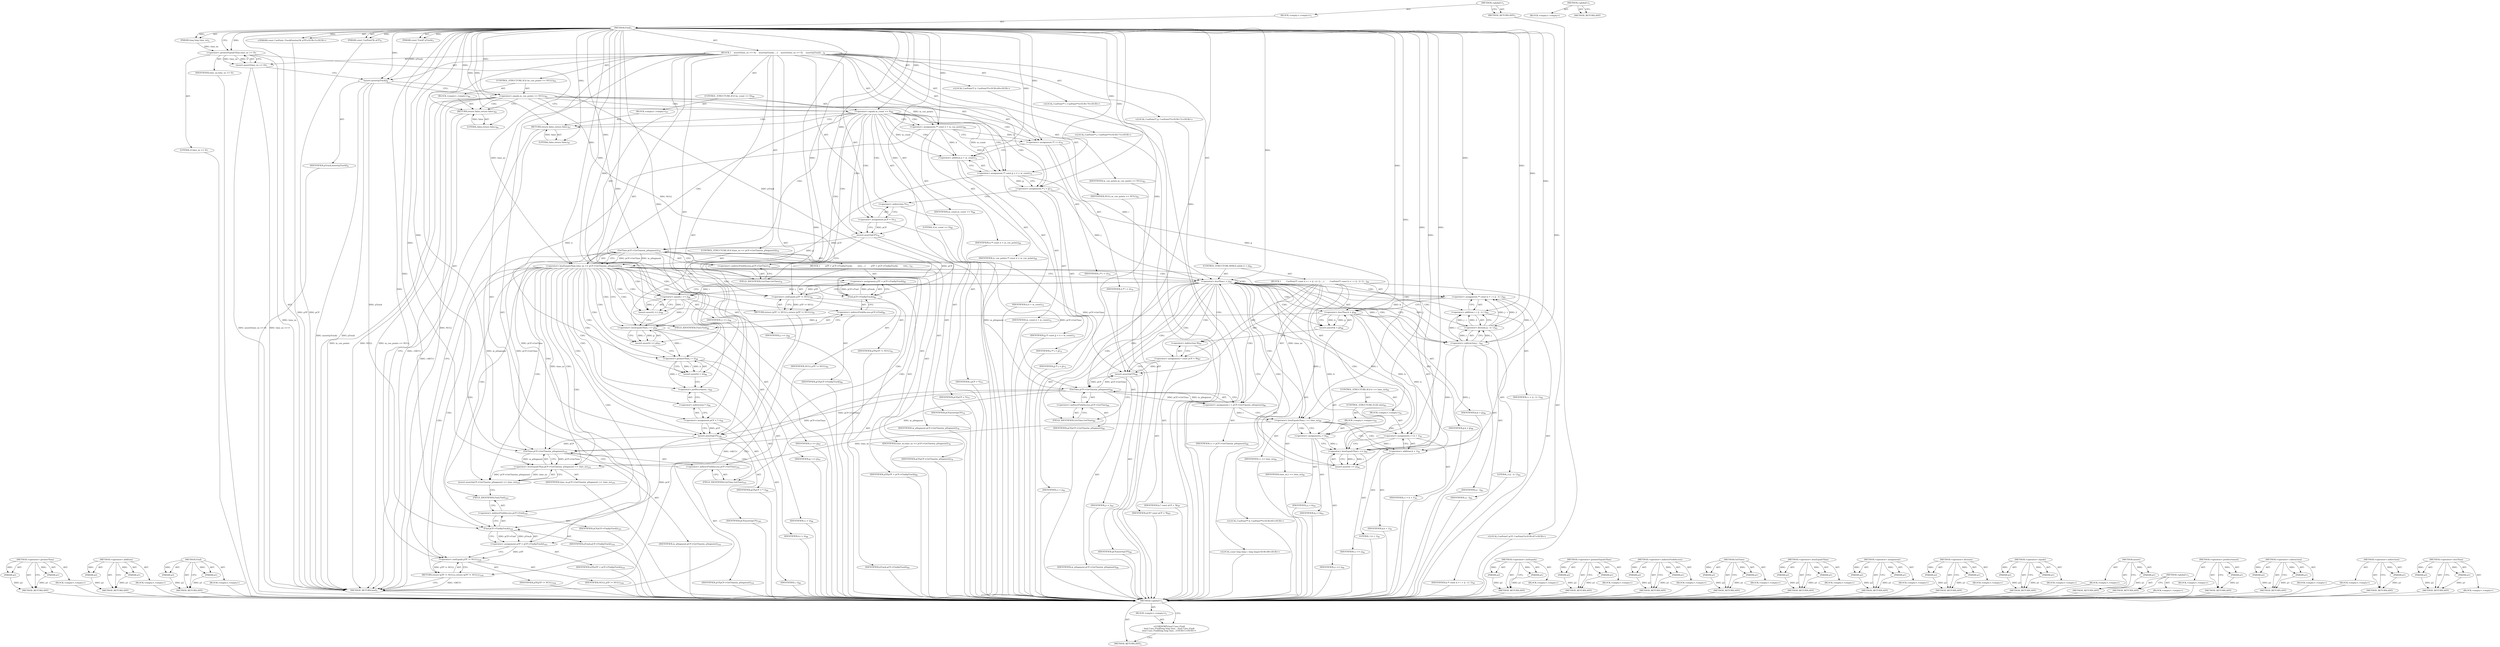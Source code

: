 digraph "&lt;global&gt;" {
vulnerable_266 [label=<(METHOD,&lt;operator&gt;.greaterThan)>];
vulnerable_267 [label=<(PARAM,p1)>];
vulnerable_268 [label=<(PARAM,p2)>];
vulnerable_269 [label=<(BLOCK,&lt;empty&gt;,&lt;empty&gt;)>];
vulnerable_270 [label=<(METHOD_RETURN,ANY)>];
vulnerable_217 [label=<(METHOD,&lt;operator&gt;.addition)>];
vulnerable_218 [label=<(PARAM,p1)>];
vulnerable_219 [label=<(PARAM,p2)>];
vulnerable_220 [label=<(BLOCK,&lt;empty&gt;,&lt;empty&gt;)>];
vulnerable_221 [label=<(METHOD_RETURN,ANY)>];
vulnerable_241 [label=<(METHOD,Find)>];
vulnerable_242 [label=<(PARAM,p1)>];
vulnerable_243 [label=<(PARAM,p2)>];
vulnerable_244 [label=<(BLOCK,&lt;empty&gt;,&lt;empty&gt;)>];
vulnerable_245 [label=<(METHOD_RETURN,ANY)>];
vulnerable_6 [label=<(METHOD,&lt;global&gt;)<SUB>1</SUB>>];
vulnerable_7 [label=<(BLOCK,&lt;empty&gt;,&lt;empty&gt;)<SUB>1</SUB>>];
vulnerable_8 [label=<(METHOD,Find)<SUB>1</SUB>>];
vulnerable_9 [label=<(PARAM,long long time_ns)<SUB>2</SUB>>];
vulnerable_10 [label=<(PARAM,const Track* pTrack)<SUB>3</SUB>>];
vulnerable_11 [label=<(PARAM,const CuePoint*&amp; pCP)<SUB>4</SUB>>];
vulnerable_12 [label="<(PARAM,const CuePoint::TrackPosition*&amp; pTP)<SUB>5</SUB>>"];
vulnerable_13 [label=<(BLOCK,{
    assert(time_ns &gt;= 0);
    assert(pTrack);...,{
    assert(time_ns &gt;= 0);
    assert(pTrack);...)<SUB>6</SUB>>];
vulnerable_14 [label=<(assert,assert(time_ns &gt;= 0))<SUB>7</SUB>>];
vulnerable_15 [label=<(&lt;operator&gt;.greaterEqualsThan,time_ns &gt;= 0)<SUB>7</SUB>>];
vulnerable_16 [label=<(IDENTIFIER,time_ns,time_ns &gt;= 0)<SUB>7</SUB>>];
vulnerable_17 [label=<(LITERAL,0,time_ns &gt;= 0)<SUB>7</SUB>>];
vulnerable_18 [label=<(assert,assert(pTrack))<SUB>8</SUB>>];
vulnerable_19 [label=<(IDENTIFIER,pTrack,assert(pTrack))<SUB>8</SUB>>];
vulnerable_20 [label=<(CONTROL_STRUCTURE,IF,if (m_cue_points == NULL))<SUB>63</SUB>>];
vulnerable_21 [label=<(&lt;operator&gt;.equals,m_cue_points == NULL)<SUB>63</SUB>>];
vulnerable_22 [label=<(IDENTIFIER,m_cue_points,m_cue_points == NULL)<SUB>63</SUB>>];
vulnerable_23 [label=<(IDENTIFIER,NULL,m_cue_points == NULL)<SUB>63</SUB>>];
vulnerable_24 [label=<(BLOCK,&lt;empty&gt;,&lt;empty&gt;)<SUB>64</SUB>>];
vulnerable_25 [label=<(RETURN,return false;,return false;)<SUB>64</SUB>>];
vulnerable_26 [label=<(LITERAL,false,return false;)<SUB>64</SUB>>];
vulnerable_27 [label=<(CONTROL_STRUCTURE,IF,if (m_count == 0))<SUB>66</SUB>>];
vulnerable_28 [label=<(&lt;operator&gt;.equals,m_count == 0)<SUB>66</SUB>>];
vulnerable_29 [label=<(IDENTIFIER,m_count,m_count == 0)<SUB>66</SUB>>];
vulnerable_30 [label=<(LITERAL,0,m_count == 0)<SUB>66</SUB>>];
vulnerable_31 [label=<(BLOCK,&lt;empty&gt;,&lt;empty&gt;)<SUB>67</SUB>>];
vulnerable_32 [label=<(RETURN,return false;,return false;)<SUB>67</SUB>>];
vulnerable_33 [label=<(LITERAL,false,return false;)<SUB>67</SUB>>];
vulnerable_34 [label="<(LOCAL,CuePoint** ii: CuePoint**)<SUB>69</SUB>>"];
vulnerable_35 [label=<(&lt;operator&gt;.assignment,** const ii = m_cue_points)<SUB>69</SUB>>];
vulnerable_36 [label=<(IDENTIFIER,ii,** const ii = m_cue_points)<SUB>69</SUB>>];
vulnerable_37 [label=<(IDENTIFIER,m_cue_points,** const ii = m_cue_points)<SUB>69</SUB>>];
vulnerable_38 [label="<(LOCAL,CuePoint** i: CuePoint**)<SUB>70</SUB>>"];
vulnerable_39 [label=<(&lt;operator&gt;.assignment,** i = ii)<SUB>70</SUB>>];
vulnerable_40 [label=<(IDENTIFIER,i,** i = ii)<SUB>70</SUB>>];
vulnerable_41 [label=<(IDENTIFIER,ii,** i = ii)<SUB>70</SUB>>];
vulnerable_42 [label="<(LOCAL,CuePoint** jj: CuePoint**)<SUB>72</SUB>>"];
vulnerable_43 [label=<(&lt;operator&gt;.assignment,** const jj = ii + m_count)<SUB>72</SUB>>];
vulnerable_44 [label=<(IDENTIFIER,jj,** const jj = ii + m_count)<SUB>72</SUB>>];
vulnerable_45 [label=<(&lt;operator&gt;.addition,ii + m_count)<SUB>72</SUB>>];
vulnerable_46 [label=<(IDENTIFIER,ii,ii + m_count)<SUB>72</SUB>>];
vulnerable_47 [label=<(IDENTIFIER,m_count,ii + m_count)<SUB>72</SUB>>];
vulnerable_48 [label="<(LOCAL,CuePoint** j: CuePoint**)<SUB>73</SUB>>"];
vulnerable_49 [label=<(&lt;operator&gt;.assignment,** j = jj)<SUB>73</SUB>>];
vulnerable_50 [label=<(IDENTIFIER,j,** j = jj)<SUB>73</SUB>>];
vulnerable_51 [label=<(IDENTIFIER,jj,** j = jj)<SUB>73</SUB>>];
vulnerable_52 [label=<(&lt;operator&gt;.assignment,pCP = *i)<SUB>75</SUB>>];
vulnerable_53 [label=<(IDENTIFIER,pCP,pCP = *i)<SUB>75</SUB>>];
vulnerable_54 [label=<(&lt;operator&gt;.indirection,*i)<SUB>75</SUB>>];
vulnerable_55 [label=<(IDENTIFIER,i,pCP = *i)<SUB>75</SUB>>];
vulnerable_56 [label=<(assert,assert(pCP))<SUB>76</SUB>>];
vulnerable_57 [label=<(IDENTIFIER,pCP,assert(pCP))<SUB>76</SUB>>];
vulnerable_58 [label=<(CONTROL_STRUCTURE,IF,if (time_ns &lt;= pCP-&gt;GetTime(m_pSegment)))<SUB>78</SUB>>];
vulnerable_59 [label=<(&lt;operator&gt;.lessEqualsThan,time_ns &lt;= pCP-&gt;GetTime(m_pSegment))<SUB>78</SUB>>];
vulnerable_60 [label=<(IDENTIFIER,time_ns,time_ns &lt;= pCP-&gt;GetTime(m_pSegment))<SUB>78</SUB>>];
vulnerable_61 [label=<(GetTime,pCP-&gt;GetTime(m_pSegment))<SUB>78</SUB>>];
vulnerable_62 [label=<(&lt;operator&gt;.indirectFieldAccess,pCP-&gt;GetTime)<SUB>78</SUB>>];
vulnerable_63 [label=<(IDENTIFIER,pCP,pCP-&gt;GetTime(m_pSegment))<SUB>78</SUB>>];
vulnerable_64 [label=<(FIELD_IDENTIFIER,GetTime,GetTime)<SUB>78</SUB>>];
vulnerable_65 [label=<(IDENTIFIER,m_pSegment,pCP-&gt;GetTime(m_pSegment))<SUB>78</SUB>>];
vulnerable_66 [label=<(BLOCK,{
        pTP = pCP-&gt;Find(pTrack);
        retu...,{
        pTP = pCP-&gt;Find(pTrack);
        retu...)<SUB>79</SUB>>];
vulnerable_67 [label=<(&lt;operator&gt;.assignment,pTP = pCP-&gt;Find(pTrack))<SUB>80</SUB>>];
vulnerable_68 [label=<(IDENTIFIER,pTP,pTP = pCP-&gt;Find(pTrack))<SUB>80</SUB>>];
vulnerable_69 [label=<(Find,pCP-&gt;Find(pTrack))<SUB>80</SUB>>];
vulnerable_70 [label=<(&lt;operator&gt;.indirectFieldAccess,pCP-&gt;Find)<SUB>80</SUB>>];
vulnerable_71 [label=<(IDENTIFIER,pCP,pCP-&gt;Find(pTrack))<SUB>80</SUB>>];
vulnerable_72 [label=<(FIELD_IDENTIFIER,Find,Find)<SUB>80</SUB>>];
vulnerable_73 [label=<(IDENTIFIER,pTrack,pCP-&gt;Find(pTrack))<SUB>80</SUB>>];
vulnerable_74 [label=<(RETURN,return (pTP != NULL);,return (pTP != NULL);)<SUB>81</SUB>>];
vulnerable_75 [label=<(&lt;operator&gt;.notEquals,pTP != NULL)<SUB>81</SUB>>];
vulnerable_76 [label=<(IDENTIFIER,pTP,pTP != NULL)<SUB>81</SUB>>];
vulnerable_77 [label=<(IDENTIFIER,NULL,pTP != NULL)<SUB>81</SUB>>];
vulnerable_78 [label=<(CONTROL_STRUCTURE,WHILE,while (i &lt; j))<SUB>83</SUB>>];
vulnerable_79 [label=<(&lt;operator&gt;.lessThan,i &lt; j)<SUB>83</SUB>>];
vulnerable_80 [label=<(IDENTIFIER,i,i &lt; j)<SUB>83</SUB>>];
vulnerable_81 [label=<(IDENTIFIER,j,i &lt; j)<SUB>83</SUB>>];
vulnerable_82 [label=<(BLOCK,{
        CuePoint** const k = i + (j - i) / 2;...,{
        CuePoint** const k = i + (j - i) / 2;...)<SUB>84</SUB>>];
vulnerable_83 [label="<(LOCAL,CuePoint** k: CuePoint**)<SUB>85</SUB>>"];
vulnerable_84 [label=<(&lt;operator&gt;.assignment,** const k = i + (j - i) / 2)<SUB>85</SUB>>];
vulnerable_85 [label=<(IDENTIFIER,k,** const k = i + (j - i) / 2)<SUB>85</SUB>>];
vulnerable_86 [label=<(&lt;operator&gt;.addition,i + (j - i) / 2)<SUB>85</SUB>>];
vulnerable_87 [label=<(IDENTIFIER,i,i + (j - i) / 2)<SUB>85</SUB>>];
vulnerable_88 [label=<(&lt;operator&gt;.division,(j - i) / 2)<SUB>85</SUB>>];
vulnerable_89 [label=<(&lt;operator&gt;.subtraction,j - i)<SUB>85</SUB>>];
vulnerable_90 [label=<(IDENTIFIER,j,j - i)<SUB>85</SUB>>];
vulnerable_91 [label=<(IDENTIFIER,i,j - i)<SUB>85</SUB>>];
vulnerable_92 [label=<(LITERAL,2,(j - i) / 2)<SUB>85</SUB>>];
vulnerable_93 [label=<(assert,assert(k &lt; jj))<SUB>86</SUB>>];
vulnerable_94 [label=<(&lt;operator&gt;.lessThan,k &lt; jj)<SUB>86</SUB>>];
vulnerable_95 [label=<(IDENTIFIER,k,k &lt; jj)<SUB>86</SUB>>];
vulnerable_96 [label=<(IDENTIFIER,jj,k &lt; jj)<SUB>86</SUB>>];
vulnerable_97 [label="<(LOCAL,CuePoint* pCP: CuePoint*)<SUB>87</SUB>>"];
vulnerable_98 [label=<(&lt;operator&gt;.assignment,* const pCP = *k)<SUB>87</SUB>>];
vulnerable_99 [label=<(IDENTIFIER,pCP,* const pCP = *k)<SUB>87</SUB>>];
vulnerable_100 [label=<(&lt;operator&gt;.indirection,*k)<SUB>87</SUB>>];
vulnerable_101 [label=<(IDENTIFIER,k,* const pCP = *k)<SUB>87</SUB>>];
vulnerable_102 [label=<(assert,assert(pCP))<SUB>88</SUB>>];
vulnerable_103 [label=<(IDENTIFIER,pCP,assert(pCP))<SUB>88</SUB>>];
vulnerable_104 [label="<(LOCAL,const long long t: long long)<SUB>89</SUB>>"];
vulnerable_105 [label=<(&lt;operator&gt;.assignment,t = pCP-&gt;GetTime(m_pSegment))<SUB>89</SUB>>];
vulnerable_106 [label=<(IDENTIFIER,t,t = pCP-&gt;GetTime(m_pSegment))<SUB>89</SUB>>];
vulnerable_107 [label=<(GetTime,pCP-&gt;GetTime(m_pSegment))<SUB>89</SUB>>];
vulnerable_108 [label=<(&lt;operator&gt;.indirectFieldAccess,pCP-&gt;GetTime)<SUB>89</SUB>>];
vulnerable_109 [label=<(IDENTIFIER,pCP,pCP-&gt;GetTime(m_pSegment))<SUB>89</SUB>>];
vulnerable_110 [label=<(FIELD_IDENTIFIER,GetTime,GetTime)<SUB>89</SUB>>];
vulnerable_111 [label=<(IDENTIFIER,m_pSegment,pCP-&gt;GetTime(m_pSegment))<SUB>89</SUB>>];
vulnerable_112 [label=<(CONTROL_STRUCTURE,IF,if (t &lt;= time_ns))<SUB>90</SUB>>];
vulnerable_113 [label=<(&lt;operator&gt;.lessEqualsThan,t &lt;= time_ns)<SUB>90</SUB>>];
vulnerable_114 [label=<(IDENTIFIER,t,t &lt;= time_ns)<SUB>90</SUB>>];
vulnerable_115 [label=<(IDENTIFIER,time_ns,t &lt;= time_ns)<SUB>90</SUB>>];
vulnerable_116 [label=<(BLOCK,&lt;empty&gt;,&lt;empty&gt;)<SUB>91</SUB>>];
vulnerable_117 [label=<(&lt;operator&gt;.assignment,i = k + 1)<SUB>91</SUB>>];
vulnerable_118 [label=<(IDENTIFIER,i,i = k + 1)<SUB>91</SUB>>];
vulnerable_119 [label=<(&lt;operator&gt;.addition,k + 1)<SUB>91</SUB>>];
vulnerable_120 [label=<(IDENTIFIER,k,k + 1)<SUB>91</SUB>>];
vulnerable_121 [label=<(LITERAL,1,k + 1)<SUB>91</SUB>>];
vulnerable_122 [label=<(CONTROL_STRUCTURE,ELSE,else)<SUB>93</SUB>>];
vulnerable_123 [label=<(BLOCK,&lt;empty&gt;,&lt;empty&gt;)<SUB>93</SUB>>];
vulnerable_124 [label=<(&lt;operator&gt;.assignment,j = k)<SUB>93</SUB>>];
vulnerable_125 [label=<(IDENTIFIER,j,j = k)<SUB>93</SUB>>];
vulnerable_126 [label=<(IDENTIFIER,k,j = k)<SUB>93</SUB>>];
vulnerable_127 [label=<(assert,assert(i &lt;= j))<SUB>94</SUB>>];
vulnerable_128 [label=<(&lt;operator&gt;.lessEqualsThan,i &lt;= j)<SUB>94</SUB>>];
vulnerable_129 [label=<(IDENTIFIER,i,i &lt;= j)<SUB>94</SUB>>];
vulnerable_130 [label=<(IDENTIFIER,j,i &lt;= j)<SUB>94</SUB>>];
vulnerable_131 [label=<(assert,assert(i == j))<SUB>96</SUB>>];
vulnerable_132 [label=<(&lt;operator&gt;.equals,i == j)<SUB>96</SUB>>];
vulnerable_133 [label=<(IDENTIFIER,i,i == j)<SUB>96</SUB>>];
vulnerable_134 [label=<(IDENTIFIER,j,i == j)<SUB>96</SUB>>];
vulnerable_135 [label=<(assert,assert(i &lt;= jj))<SUB>97</SUB>>];
vulnerable_136 [label=<(&lt;operator&gt;.lessEqualsThan,i &lt;= jj)<SUB>97</SUB>>];
vulnerable_137 [label=<(IDENTIFIER,i,i &lt;= jj)<SUB>97</SUB>>];
vulnerable_138 [label=<(IDENTIFIER,jj,i &lt;= jj)<SUB>97</SUB>>];
vulnerable_139 [label=<(assert,assert(i &gt; ii))<SUB>98</SUB>>];
vulnerable_140 [label=<(&lt;operator&gt;.greaterThan,i &gt; ii)<SUB>98</SUB>>];
vulnerable_141 [label=<(IDENTIFIER,i,i &gt; ii)<SUB>98</SUB>>];
vulnerable_142 [label=<(IDENTIFIER,ii,i &gt; ii)<SUB>98</SUB>>];
vulnerable_143 [label=<(&lt;operator&gt;.assignment,pCP = *--i)<SUB>99</SUB>>];
vulnerable_144 [label=<(IDENTIFIER,pCP,pCP = *--i)<SUB>99</SUB>>];
vulnerable_145 [label=<(&lt;operator&gt;.indirection,*--i)<SUB>99</SUB>>];
vulnerable_146 [label=<(&lt;operator&gt;.preDecrement,--i)<SUB>99</SUB>>];
vulnerable_147 [label=<(IDENTIFIER,i,--i)<SUB>99</SUB>>];
vulnerable_148 [label=<(assert,assert(pCP))<SUB>100</SUB>>];
vulnerable_149 [label=<(IDENTIFIER,pCP,assert(pCP))<SUB>100</SUB>>];
vulnerable_150 [label=<(assert,assert(pCP-&gt;GetTime(m_pSegment) &lt;= time_ns))<SUB>101</SUB>>];
vulnerable_151 [label=<(&lt;operator&gt;.lessEqualsThan,pCP-&gt;GetTime(m_pSegment) &lt;= time_ns)<SUB>101</SUB>>];
vulnerable_152 [label=<(GetTime,pCP-&gt;GetTime(m_pSegment))<SUB>101</SUB>>];
vulnerable_153 [label=<(&lt;operator&gt;.indirectFieldAccess,pCP-&gt;GetTime)<SUB>101</SUB>>];
vulnerable_154 [label=<(IDENTIFIER,pCP,pCP-&gt;GetTime(m_pSegment))<SUB>101</SUB>>];
vulnerable_155 [label=<(FIELD_IDENTIFIER,GetTime,GetTime)<SUB>101</SUB>>];
vulnerable_156 [label=<(IDENTIFIER,m_pSegment,pCP-&gt;GetTime(m_pSegment))<SUB>101</SUB>>];
vulnerable_157 [label=<(IDENTIFIER,time_ns,pCP-&gt;GetTime(m_pSegment) &lt;= time_ns)<SUB>101</SUB>>];
vulnerable_158 [label=<(&lt;operator&gt;.assignment,pTP = pCP-&gt;Find(pTrack))<SUB>103</SUB>>];
vulnerable_159 [label=<(IDENTIFIER,pTP,pTP = pCP-&gt;Find(pTrack))<SUB>103</SUB>>];
vulnerable_160 [label=<(Find,pCP-&gt;Find(pTrack))<SUB>103</SUB>>];
vulnerable_161 [label=<(&lt;operator&gt;.indirectFieldAccess,pCP-&gt;Find)<SUB>103</SUB>>];
vulnerable_162 [label=<(IDENTIFIER,pCP,pCP-&gt;Find(pTrack))<SUB>103</SUB>>];
vulnerable_163 [label=<(FIELD_IDENTIFIER,Find,Find)<SUB>103</SUB>>];
vulnerable_164 [label=<(IDENTIFIER,pTrack,pCP-&gt;Find(pTrack))<SUB>103</SUB>>];
vulnerable_165 [label=<(RETURN,return (pTP != NULL);,return (pTP != NULL);)<SUB>104</SUB>>];
vulnerable_166 [label=<(&lt;operator&gt;.notEquals,pTP != NULL)<SUB>104</SUB>>];
vulnerable_167 [label=<(IDENTIFIER,pTP,pTP != NULL)<SUB>104</SUB>>];
vulnerable_168 [label=<(IDENTIFIER,NULL,pTP != NULL)<SUB>104</SUB>>];
vulnerable_169 [label=<(METHOD_RETURN,bool)<SUB>1</SUB>>];
vulnerable_171 [label=<(METHOD_RETURN,ANY)<SUB>1</SUB>>];
vulnerable_246 [label=<(METHOD,&lt;operator&gt;.notEquals)>];
vulnerable_247 [label=<(PARAM,p1)>];
vulnerable_248 [label=<(PARAM,p2)>];
vulnerable_249 [label=<(BLOCK,&lt;empty&gt;,&lt;empty&gt;)>];
vulnerable_250 [label=<(METHOD_RETURN,ANY)>];
vulnerable_202 [label=<(METHOD,&lt;operator&gt;.greaterEqualsThan)>];
vulnerable_203 [label=<(PARAM,p1)>];
vulnerable_204 [label=<(PARAM,p2)>];
vulnerable_205 [label=<(BLOCK,&lt;empty&gt;,&lt;empty&gt;)>];
vulnerable_206 [label=<(METHOD_RETURN,ANY)>];
vulnerable_236 [label=<(METHOD,&lt;operator&gt;.indirectFieldAccess)>];
vulnerable_237 [label=<(PARAM,p1)>];
vulnerable_238 [label=<(PARAM,p2)>];
vulnerable_239 [label=<(BLOCK,&lt;empty&gt;,&lt;empty&gt;)>];
vulnerable_240 [label=<(METHOD_RETURN,ANY)>];
vulnerable_231 [label=<(METHOD,GetTime)>];
vulnerable_232 [label=<(PARAM,p1)>];
vulnerable_233 [label=<(PARAM,p2)>];
vulnerable_234 [label=<(BLOCK,&lt;empty&gt;,&lt;empty&gt;)>];
vulnerable_235 [label=<(METHOD_RETURN,ANY)>];
vulnerable_226 [label=<(METHOD,&lt;operator&gt;.lessEqualsThan)>];
vulnerable_227 [label=<(PARAM,p1)>];
vulnerable_228 [label=<(PARAM,p2)>];
vulnerable_229 [label=<(BLOCK,&lt;empty&gt;,&lt;empty&gt;)>];
vulnerable_230 [label=<(METHOD_RETURN,ANY)>];
vulnerable_212 [label=<(METHOD,&lt;operator&gt;.assignment)>];
vulnerable_213 [label=<(PARAM,p1)>];
vulnerable_214 [label=<(PARAM,p2)>];
vulnerable_215 [label=<(BLOCK,&lt;empty&gt;,&lt;empty&gt;)>];
vulnerable_216 [label=<(METHOD_RETURN,ANY)>];
vulnerable_256 [label=<(METHOD,&lt;operator&gt;.division)>];
vulnerable_257 [label=<(PARAM,p1)>];
vulnerable_258 [label=<(PARAM,p2)>];
vulnerable_259 [label=<(BLOCK,&lt;empty&gt;,&lt;empty&gt;)>];
vulnerable_260 [label=<(METHOD_RETURN,ANY)>];
vulnerable_207 [label=<(METHOD,&lt;operator&gt;.equals)>];
vulnerable_208 [label=<(PARAM,p1)>];
vulnerable_209 [label=<(PARAM,p2)>];
vulnerable_210 [label=<(BLOCK,&lt;empty&gt;,&lt;empty&gt;)>];
vulnerable_211 [label=<(METHOD_RETURN,ANY)>];
vulnerable_198 [label=<(METHOD,assert)>];
vulnerable_199 [label=<(PARAM,p1)>];
vulnerable_200 [label=<(BLOCK,&lt;empty&gt;,&lt;empty&gt;)>];
vulnerable_201 [label=<(METHOD_RETURN,ANY)>];
vulnerable_192 [label=<(METHOD,&lt;global&gt;)<SUB>1</SUB>>];
vulnerable_193 [label=<(BLOCK,&lt;empty&gt;,&lt;empty&gt;)>];
vulnerable_194 [label=<(METHOD_RETURN,ANY)>];
vulnerable_271 [label=<(METHOD,&lt;operator&gt;.preDecrement)>];
vulnerable_272 [label=<(PARAM,p1)>];
vulnerable_273 [label=<(BLOCK,&lt;empty&gt;,&lt;empty&gt;)>];
vulnerable_274 [label=<(METHOD_RETURN,ANY)>];
vulnerable_261 [label=<(METHOD,&lt;operator&gt;.subtraction)>];
vulnerable_262 [label=<(PARAM,p1)>];
vulnerable_263 [label=<(PARAM,p2)>];
vulnerable_264 [label=<(BLOCK,&lt;empty&gt;,&lt;empty&gt;)>];
vulnerable_265 [label=<(METHOD_RETURN,ANY)>];
vulnerable_222 [label=<(METHOD,&lt;operator&gt;.indirection)>];
vulnerable_223 [label=<(PARAM,p1)>];
vulnerable_224 [label=<(BLOCK,&lt;empty&gt;,&lt;empty&gt;)>];
vulnerable_225 [label=<(METHOD_RETURN,ANY)>];
vulnerable_251 [label=<(METHOD,&lt;operator&gt;.lessThan)>];
vulnerable_252 [label=<(PARAM,p1)>];
vulnerable_253 [label=<(PARAM,p2)>];
vulnerable_254 [label=<(BLOCK,&lt;empty&gt;,&lt;empty&gt;)>];
vulnerable_255 [label=<(METHOD_RETURN,ANY)>];
fixed_6 [label=<(METHOD,&lt;global&gt;)<SUB>1</SUB>>];
fixed_7 [label=<(BLOCK,&lt;empty&gt;,&lt;empty&gt;)<SUB>1</SUB>>];
fixed_8 [label="<(UNKNOWN,bool Cues::Find(
bool Cues::Find(long long time...,bool Cues::Find(
bool Cues::Find(long long time...)<SUB>1</SUB>>"];
fixed_9 [label=<(METHOD_RETURN,ANY)<SUB>1</SUB>>];
fixed_14 [label=<(METHOD,&lt;global&gt;)<SUB>1</SUB>>];
fixed_15 [label=<(BLOCK,&lt;empty&gt;,&lt;empty&gt;)>];
fixed_16 [label=<(METHOD_RETURN,ANY)>];
vulnerable_266 -> vulnerable_267  [key=0, label="AST: "];
vulnerable_266 -> vulnerable_267  [key=1, label="DDG: "];
vulnerable_266 -> vulnerable_269  [key=0, label="AST: "];
vulnerable_266 -> vulnerable_268  [key=0, label="AST: "];
vulnerable_266 -> vulnerable_268  [key=1, label="DDG: "];
vulnerable_266 -> vulnerable_270  [key=0, label="AST: "];
vulnerable_266 -> vulnerable_270  [key=1, label="CFG: "];
vulnerable_267 -> vulnerable_270  [key=0, label="DDG: p1"];
vulnerable_268 -> vulnerable_270  [key=0, label="DDG: p2"];
vulnerable_269 -> fixed_6  [key=0];
vulnerable_270 -> fixed_6  [key=0];
vulnerable_217 -> vulnerable_218  [key=0, label="AST: "];
vulnerable_217 -> vulnerable_218  [key=1, label="DDG: "];
vulnerable_217 -> vulnerable_220  [key=0, label="AST: "];
vulnerable_217 -> vulnerable_219  [key=0, label="AST: "];
vulnerable_217 -> vulnerable_219  [key=1, label="DDG: "];
vulnerable_217 -> vulnerable_221  [key=0, label="AST: "];
vulnerable_217 -> vulnerable_221  [key=1, label="CFG: "];
vulnerable_218 -> vulnerable_221  [key=0, label="DDG: p1"];
vulnerable_219 -> vulnerable_221  [key=0, label="DDG: p2"];
vulnerable_220 -> fixed_6  [key=0];
vulnerable_221 -> fixed_6  [key=0];
vulnerable_241 -> vulnerable_242  [key=0, label="AST: "];
vulnerable_241 -> vulnerable_242  [key=1, label="DDG: "];
vulnerable_241 -> vulnerable_244  [key=0, label="AST: "];
vulnerable_241 -> vulnerable_243  [key=0, label="AST: "];
vulnerable_241 -> vulnerable_243  [key=1, label="DDG: "];
vulnerable_241 -> vulnerable_245  [key=0, label="AST: "];
vulnerable_241 -> vulnerable_245  [key=1, label="CFG: "];
vulnerable_242 -> vulnerable_245  [key=0, label="DDG: p1"];
vulnerable_243 -> vulnerable_245  [key=0, label="DDG: p2"];
vulnerable_244 -> fixed_6  [key=0];
vulnerable_245 -> fixed_6  [key=0];
vulnerable_6 -> vulnerable_7  [key=0, label="AST: "];
vulnerable_6 -> vulnerable_171  [key=0, label="AST: "];
vulnerable_6 -> vulnerable_171  [key=1, label="CFG: "];
vulnerable_7 -> vulnerable_8  [key=0, label="AST: "];
vulnerable_8 -> vulnerable_9  [key=0, label="AST: "];
vulnerable_8 -> vulnerable_9  [key=1, label="DDG: "];
vulnerable_8 -> vulnerable_10  [key=0, label="AST: "];
vulnerable_8 -> vulnerable_10  [key=1, label="DDG: "];
vulnerable_8 -> vulnerable_11  [key=0, label="AST: "];
vulnerable_8 -> vulnerable_11  [key=1, label="DDG: "];
vulnerable_8 -> vulnerable_12  [key=0, label="AST: "];
vulnerable_8 -> vulnerable_12  [key=1, label="DDG: "];
vulnerable_8 -> vulnerable_13  [key=0, label="AST: "];
vulnerable_8 -> vulnerable_169  [key=0, label="AST: "];
vulnerable_8 -> vulnerable_15  [key=0, label="CFG: "];
vulnerable_8 -> vulnerable_15  [key=1, label="DDG: "];
vulnerable_8 -> vulnerable_35  [key=0, label="DDG: "];
vulnerable_8 -> vulnerable_39  [key=0, label="DDG: "];
vulnerable_8 -> vulnerable_43  [key=0, label="DDG: "];
vulnerable_8 -> vulnerable_49  [key=0, label="DDG: "];
vulnerable_8 -> vulnerable_18  [key=0, label="DDG: "];
vulnerable_8 -> vulnerable_56  [key=0, label="DDG: "];
vulnerable_8 -> vulnerable_148  [key=0, label="DDG: "];
vulnerable_8 -> vulnerable_21  [key=0, label="DDG: "];
vulnerable_8 -> vulnerable_25  [key=0, label="DDG: "];
vulnerable_8 -> vulnerable_28  [key=0, label="DDG: "];
vulnerable_8 -> vulnerable_32  [key=0, label="DDG: "];
vulnerable_8 -> vulnerable_45  [key=0, label="DDG: "];
vulnerable_8 -> vulnerable_59  [key=0, label="DDG: "];
vulnerable_8 -> vulnerable_79  [key=0, label="DDG: "];
vulnerable_8 -> vulnerable_84  [key=0, label="DDG: "];
vulnerable_8 -> vulnerable_132  [key=0, label="DDG: "];
vulnerable_8 -> vulnerable_136  [key=0, label="DDG: "];
vulnerable_8 -> vulnerable_140  [key=0, label="DDG: "];
vulnerable_8 -> vulnerable_151  [key=0, label="DDG: "];
vulnerable_8 -> vulnerable_160  [key=0, label="DDG: "];
vulnerable_8 -> vulnerable_166  [key=0, label="DDG: "];
vulnerable_8 -> vulnerable_26  [key=0, label="DDG: "];
vulnerable_8 -> vulnerable_33  [key=0, label="DDG: "];
vulnerable_8 -> vulnerable_61  [key=0, label="DDG: "];
vulnerable_8 -> vulnerable_102  [key=0, label="DDG: "];
vulnerable_8 -> vulnerable_146  [key=0, label="DDG: "];
vulnerable_8 -> vulnerable_152  [key=0, label="DDG: "];
vulnerable_8 -> vulnerable_69  [key=0, label="DDG: "];
vulnerable_8 -> vulnerable_75  [key=0, label="DDG: "];
vulnerable_8 -> vulnerable_86  [key=0, label="DDG: "];
vulnerable_8 -> vulnerable_94  [key=0, label="DDG: "];
vulnerable_8 -> vulnerable_107  [key=0, label="DDG: "];
vulnerable_8 -> vulnerable_113  [key=0, label="DDG: "];
vulnerable_8 -> vulnerable_117  [key=0, label="DDG: "];
vulnerable_8 -> vulnerable_128  [key=0, label="DDG: "];
vulnerable_8 -> vulnerable_88  [key=0, label="DDG: "];
vulnerable_8 -> vulnerable_124  [key=0, label="DDG: "];
vulnerable_8 -> vulnerable_89  [key=0, label="DDG: "];
vulnerable_8 -> vulnerable_119  [key=0, label="DDG: "];
vulnerable_9 -> vulnerable_15  [key=0, label="DDG: time_ns"];
vulnerable_10 -> vulnerable_18  [key=0, label="DDG: pTrack"];
vulnerable_11 -> vulnerable_169  [key=0, label="DDG: pCP"];
vulnerable_12 -> vulnerable_169  [key=0, label="DDG: pTP"];
vulnerable_13 -> vulnerable_14  [key=0, label="AST: "];
vulnerable_13 -> vulnerable_18  [key=0, label="AST: "];
vulnerable_13 -> vulnerable_20  [key=0, label="AST: "];
vulnerable_13 -> vulnerable_27  [key=0, label="AST: "];
vulnerable_13 -> vulnerable_34  [key=0, label="AST: "];
vulnerable_13 -> vulnerable_35  [key=0, label="AST: "];
vulnerable_13 -> vulnerable_38  [key=0, label="AST: "];
vulnerable_13 -> vulnerable_39  [key=0, label="AST: "];
vulnerable_13 -> vulnerable_42  [key=0, label="AST: "];
vulnerable_13 -> vulnerable_43  [key=0, label="AST: "];
vulnerable_13 -> vulnerable_48  [key=0, label="AST: "];
vulnerable_13 -> vulnerable_49  [key=0, label="AST: "];
vulnerable_13 -> vulnerable_52  [key=0, label="AST: "];
vulnerable_13 -> vulnerable_56  [key=0, label="AST: "];
vulnerable_13 -> vulnerable_58  [key=0, label="AST: "];
vulnerable_13 -> vulnerable_78  [key=0, label="AST: "];
vulnerable_13 -> vulnerable_131  [key=0, label="AST: "];
vulnerable_13 -> vulnerable_135  [key=0, label="AST: "];
vulnerable_13 -> vulnerable_139  [key=0, label="AST: "];
vulnerable_13 -> vulnerable_143  [key=0, label="AST: "];
vulnerable_13 -> vulnerable_148  [key=0, label="AST: "];
vulnerable_13 -> vulnerable_150  [key=0, label="AST: "];
vulnerable_13 -> vulnerable_158  [key=0, label="AST: "];
vulnerable_13 -> vulnerable_165  [key=0, label="AST: "];
vulnerable_14 -> vulnerable_15  [key=0, label="AST: "];
vulnerable_14 -> vulnerable_18  [key=0, label="CFG: "];
vulnerable_14 -> vulnerable_169  [key=0, label="DDG: time_ns &gt;= 0"];
vulnerable_14 -> vulnerable_169  [key=1, label="DDG: assert(time_ns &gt;= 0)"];
vulnerable_15 -> vulnerable_16  [key=0, label="AST: "];
vulnerable_15 -> vulnerable_17  [key=0, label="AST: "];
vulnerable_15 -> vulnerable_14  [key=0, label="CFG: "];
vulnerable_15 -> vulnerable_14  [key=1, label="DDG: time_ns"];
vulnerable_15 -> vulnerable_14  [key=2, label="DDG: 0"];
vulnerable_15 -> vulnerable_169  [key=0, label="DDG: time_ns"];
vulnerable_15 -> vulnerable_59  [key=0, label="DDG: time_ns"];
vulnerable_16 -> fixed_6  [key=0];
vulnerable_17 -> fixed_6  [key=0];
vulnerable_18 -> vulnerable_19  [key=0, label="AST: "];
vulnerable_18 -> vulnerable_21  [key=0, label="CFG: "];
vulnerable_18 -> vulnerable_169  [key=0, label="DDG: pTrack"];
vulnerable_18 -> vulnerable_169  [key=1, label="DDG: assert(pTrack)"];
vulnerable_18 -> vulnerable_160  [key=0, label="DDG: pTrack"];
vulnerable_18 -> vulnerable_69  [key=0, label="DDG: pTrack"];
vulnerable_19 -> fixed_6  [key=0];
vulnerable_20 -> vulnerable_21  [key=0, label="AST: "];
vulnerable_20 -> vulnerable_24  [key=0, label="AST: "];
vulnerable_21 -> vulnerable_22  [key=0, label="AST: "];
vulnerable_21 -> vulnerable_23  [key=0, label="AST: "];
vulnerable_21 -> vulnerable_25  [key=0, label="CFG: "];
vulnerable_21 -> vulnerable_25  [key=1, label="CDG: "];
vulnerable_21 -> vulnerable_28  [key=0, label="CFG: "];
vulnerable_21 -> vulnerable_28  [key=1, label="CDG: "];
vulnerable_21 -> vulnerable_169  [key=0, label="DDG: m_cue_points"];
vulnerable_21 -> vulnerable_169  [key=1, label="DDG: NULL"];
vulnerable_21 -> vulnerable_169  [key=2, label="DDG: m_cue_points == NULL"];
vulnerable_21 -> vulnerable_35  [key=0, label="DDG: m_cue_points"];
vulnerable_21 -> vulnerable_166  [key=0, label="DDG: NULL"];
vulnerable_21 -> vulnerable_75  [key=0, label="DDG: NULL"];
vulnerable_22 -> fixed_6  [key=0];
vulnerable_23 -> fixed_6  [key=0];
vulnerable_24 -> vulnerable_25  [key=0, label="AST: "];
vulnerable_25 -> vulnerable_26  [key=0, label="AST: "];
vulnerable_25 -> vulnerable_169  [key=0, label="CFG: "];
vulnerable_25 -> vulnerable_169  [key=1, label="DDG: &lt;RET&gt;"];
vulnerable_26 -> vulnerable_25  [key=0, label="DDG: false"];
vulnerable_27 -> vulnerable_28  [key=0, label="AST: "];
vulnerable_27 -> vulnerable_31  [key=0, label="AST: "];
vulnerable_28 -> vulnerable_29  [key=0, label="AST: "];
vulnerable_28 -> vulnerable_30  [key=0, label="AST: "];
vulnerable_28 -> vulnerable_32  [key=0, label="CFG: "];
vulnerable_28 -> vulnerable_32  [key=1, label="CDG: "];
vulnerable_28 -> vulnerable_35  [key=0, label="CFG: "];
vulnerable_28 -> vulnerable_35  [key=1, label="CDG: "];
vulnerable_28 -> vulnerable_43  [key=0, label="DDG: m_count"];
vulnerable_28 -> vulnerable_43  [key=1, label="CDG: "];
vulnerable_28 -> vulnerable_45  [key=0, label="DDG: m_count"];
vulnerable_28 -> vulnerable_45  [key=1, label="CDG: "];
vulnerable_28 -> vulnerable_64  [key=0, label="CDG: "];
vulnerable_28 -> vulnerable_52  [key=0, label="CDG: "];
vulnerable_28 -> vulnerable_56  [key=0, label="CDG: "];
vulnerable_28 -> vulnerable_59  [key=0, label="CDG: "];
vulnerable_28 -> vulnerable_54  [key=0, label="CDG: "];
vulnerable_28 -> vulnerable_61  [key=0, label="CDG: "];
vulnerable_28 -> vulnerable_49  [key=0, label="CDG: "];
vulnerable_28 -> vulnerable_62  [key=0, label="CDG: "];
vulnerable_28 -> vulnerable_39  [key=0, label="CDG: "];
vulnerable_29 -> fixed_6  [key=0];
vulnerable_30 -> fixed_6  [key=0];
vulnerable_31 -> vulnerable_32  [key=0, label="AST: "];
vulnerable_32 -> vulnerable_33  [key=0, label="AST: "];
vulnerable_32 -> vulnerable_169  [key=0, label="CFG: "];
vulnerable_32 -> vulnerable_169  [key=1, label="DDG: &lt;RET&gt;"];
vulnerable_33 -> vulnerable_32  [key=0, label="DDG: false"];
vulnerable_34 -> fixed_6  [key=0];
vulnerable_35 -> vulnerable_36  [key=0, label="AST: "];
vulnerable_35 -> vulnerable_37  [key=0, label="AST: "];
vulnerable_35 -> vulnerable_39  [key=0, label="CFG: "];
vulnerable_35 -> vulnerable_39  [key=1, label="DDG: ii"];
vulnerable_35 -> vulnerable_43  [key=0, label="DDG: ii"];
vulnerable_35 -> vulnerable_45  [key=0, label="DDG: ii"];
vulnerable_35 -> vulnerable_140  [key=0, label="DDG: ii"];
vulnerable_36 -> fixed_6  [key=0];
vulnerable_37 -> fixed_6  [key=0];
vulnerable_38 -> fixed_6  [key=0];
vulnerable_39 -> vulnerable_40  [key=0, label="AST: "];
vulnerable_39 -> vulnerable_41  [key=0, label="AST: "];
vulnerable_39 -> vulnerable_45  [key=0, label="CFG: "];
vulnerable_39 -> vulnerable_79  [key=0, label="DDG: i"];
vulnerable_40 -> fixed_6  [key=0];
vulnerable_41 -> fixed_6  [key=0];
vulnerable_42 -> fixed_6  [key=0];
vulnerable_43 -> vulnerable_44  [key=0, label="AST: "];
vulnerable_43 -> vulnerable_45  [key=0, label="AST: "];
vulnerable_43 -> vulnerable_49  [key=0, label="CFG: "];
vulnerable_43 -> vulnerable_49  [key=1, label="DDG: jj"];
vulnerable_43 -> vulnerable_136  [key=0, label="DDG: jj"];
vulnerable_43 -> vulnerable_94  [key=0, label="DDG: jj"];
vulnerable_44 -> fixed_6  [key=0];
vulnerable_45 -> vulnerable_46  [key=0, label="AST: "];
vulnerable_45 -> vulnerable_47  [key=0, label="AST: "];
vulnerable_45 -> vulnerable_43  [key=0, label="CFG: "];
vulnerable_46 -> fixed_6  [key=0];
vulnerable_47 -> fixed_6  [key=0];
vulnerable_48 -> fixed_6  [key=0];
vulnerable_49 -> vulnerable_50  [key=0, label="AST: "];
vulnerable_49 -> vulnerable_51  [key=0, label="AST: "];
vulnerable_49 -> vulnerable_54  [key=0, label="CFG: "];
vulnerable_49 -> vulnerable_79  [key=0, label="DDG: j"];
vulnerable_50 -> fixed_6  [key=0];
vulnerable_51 -> fixed_6  [key=0];
vulnerable_52 -> vulnerable_53  [key=0, label="AST: "];
vulnerable_52 -> vulnerable_54  [key=0, label="AST: "];
vulnerable_52 -> vulnerable_56  [key=0, label="CFG: "];
vulnerable_52 -> vulnerable_56  [key=1, label="DDG: pCP"];
vulnerable_53 -> fixed_6  [key=0];
vulnerable_54 -> vulnerable_55  [key=0, label="AST: "];
vulnerable_54 -> vulnerable_52  [key=0, label="CFG: "];
vulnerable_55 -> fixed_6  [key=0];
vulnerable_56 -> vulnerable_57  [key=0, label="AST: "];
vulnerable_56 -> vulnerable_64  [key=0, label="CFG: "];
vulnerable_56 -> vulnerable_61  [key=0, label="DDG: pCP"];
vulnerable_56 -> vulnerable_69  [key=0, label="DDG: pCP"];
vulnerable_57 -> fixed_6  [key=0];
vulnerable_58 -> vulnerable_59  [key=0, label="AST: "];
vulnerable_58 -> vulnerable_66  [key=0, label="AST: "];
vulnerable_59 -> vulnerable_60  [key=0, label="AST: "];
vulnerable_59 -> vulnerable_61  [key=0, label="AST: "];
vulnerable_59 -> vulnerable_72  [key=0, label="CFG: "];
vulnerable_59 -> vulnerable_72  [key=1, label="CDG: "];
vulnerable_59 -> vulnerable_79  [key=0, label="CFG: "];
vulnerable_59 -> vulnerable_79  [key=1, label="CDG: "];
vulnerable_59 -> vulnerable_151  [key=0, label="DDG: time_ns"];
vulnerable_59 -> vulnerable_151  [key=1, label="CDG: "];
vulnerable_59 -> vulnerable_113  [key=0, label="DDG: time_ns"];
vulnerable_59 -> vulnerable_136  [key=0, label="CDG: "];
vulnerable_59 -> vulnerable_75  [key=0, label="CDG: "];
vulnerable_59 -> vulnerable_145  [key=0, label="CDG: "];
vulnerable_59 -> vulnerable_146  [key=0, label="CDG: "];
vulnerable_59 -> vulnerable_161  [key=0, label="CDG: "];
vulnerable_59 -> vulnerable_163  [key=0, label="CDG: "];
vulnerable_59 -> vulnerable_131  [key=0, label="CDG: "];
vulnerable_59 -> vulnerable_69  [key=0, label="CDG: "];
vulnerable_59 -> vulnerable_132  [key=0, label="CDG: "];
vulnerable_59 -> vulnerable_67  [key=0, label="CDG: "];
vulnerable_59 -> vulnerable_150  [key=0, label="CDG: "];
vulnerable_59 -> vulnerable_74  [key=0, label="CDG: "];
vulnerable_59 -> vulnerable_153  [key=0, label="CDG: "];
vulnerable_59 -> vulnerable_148  [key=0, label="CDG: "];
vulnerable_59 -> vulnerable_152  [key=0, label="CDG: "];
vulnerable_59 -> vulnerable_70  [key=0, label="CDG: "];
vulnerable_59 -> vulnerable_155  [key=0, label="CDG: "];
vulnerable_59 -> vulnerable_139  [key=0, label="CDG: "];
vulnerable_59 -> vulnerable_158  [key=0, label="CDG: "];
vulnerable_59 -> vulnerable_160  [key=0, label="CDG: "];
vulnerable_59 -> vulnerable_166  [key=0, label="CDG: "];
vulnerable_59 -> vulnerable_140  [key=0, label="CDG: "];
vulnerable_59 -> vulnerable_143  [key=0, label="CDG: "];
vulnerable_59 -> vulnerable_165  [key=0, label="CDG: "];
vulnerable_59 -> vulnerable_135  [key=0, label="CDG: "];
vulnerable_60 -> fixed_6  [key=0];
vulnerable_61 -> vulnerable_62  [key=0, label="AST: "];
vulnerable_61 -> vulnerable_65  [key=0, label="AST: "];
vulnerable_61 -> vulnerable_59  [key=0, label="CFG: "];
vulnerable_61 -> vulnerable_59  [key=1, label="DDG: pCP-&gt;GetTime"];
vulnerable_61 -> vulnerable_59  [key=2, label="DDG: m_pSegment"];
vulnerable_61 -> vulnerable_148  [key=0, label="DDG: pCP-&gt;GetTime"];
vulnerable_61 -> vulnerable_102  [key=0, label="DDG: pCP-&gt;GetTime"];
vulnerable_61 -> vulnerable_152  [key=0, label="DDG: pCP-&gt;GetTime"];
vulnerable_61 -> vulnerable_152  [key=1, label="DDG: m_pSegment"];
vulnerable_61 -> vulnerable_107  [key=0, label="DDG: pCP-&gt;GetTime"];
vulnerable_61 -> vulnerable_107  [key=1, label="DDG: m_pSegment"];
vulnerable_62 -> vulnerable_63  [key=0, label="AST: "];
vulnerable_62 -> vulnerable_64  [key=0, label="AST: "];
vulnerable_62 -> vulnerable_61  [key=0, label="CFG: "];
vulnerable_63 -> fixed_6  [key=0];
vulnerable_64 -> vulnerable_62  [key=0, label="CFG: "];
vulnerable_65 -> fixed_6  [key=0];
vulnerable_66 -> vulnerable_67  [key=0, label="AST: "];
vulnerable_66 -> vulnerable_74  [key=0, label="AST: "];
vulnerable_67 -> vulnerable_68  [key=0, label="AST: "];
vulnerable_67 -> vulnerable_69  [key=0, label="AST: "];
vulnerable_67 -> vulnerable_75  [key=0, label="CFG: "];
vulnerable_67 -> vulnerable_75  [key=1, label="DDG: pTP"];
vulnerable_68 -> fixed_6  [key=0];
vulnerable_69 -> vulnerable_70  [key=0, label="AST: "];
vulnerable_69 -> vulnerable_73  [key=0, label="AST: "];
vulnerable_69 -> vulnerable_67  [key=0, label="CFG: "];
vulnerable_69 -> vulnerable_67  [key=1, label="DDG: pCP-&gt;Find"];
vulnerable_69 -> vulnerable_67  [key=2, label="DDG: pTrack"];
vulnerable_70 -> vulnerable_71  [key=0, label="AST: "];
vulnerable_70 -> vulnerable_72  [key=0, label="AST: "];
vulnerable_70 -> vulnerable_69  [key=0, label="CFG: "];
vulnerable_71 -> fixed_6  [key=0];
vulnerable_72 -> vulnerable_70  [key=0, label="CFG: "];
vulnerable_73 -> fixed_6  [key=0];
vulnerable_74 -> vulnerable_75  [key=0, label="AST: "];
vulnerable_74 -> vulnerable_169  [key=0, label="CFG: "];
vulnerable_74 -> vulnerable_169  [key=1, label="DDG: &lt;RET&gt;"];
vulnerable_75 -> vulnerable_76  [key=0, label="AST: "];
vulnerable_75 -> vulnerable_77  [key=0, label="AST: "];
vulnerable_75 -> vulnerable_74  [key=0, label="CFG: "];
vulnerable_75 -> vulnerable_74  [key=1, label="DDG: pTP != NULL"];
vulnerable_76 -> fixed_6  [key=0];
vulnerable_77 -> fixed_6  [key=0];
vulnerable_78 -> vulnerable_79  [key=0, label="AST: "];
vulnerable_78 -> vulnerable_82  [key=0, label="AST: "];
vulnerable_79 -> vulnerable_80  [key=0, label="AST: "];
vulnerable_79 -> vulnerable_81  [key=0, label="AST: "];
vulnerable_79 -> vulnerable_89  [key=0, label="CFG: "];
vulnerable_79 -> vulnerable_89  [key=1, label="DDG: j"];
vulnerable_79 -> vulnerable_89  [key=2, label="DDG: i"];
vulnerable_79 -> vulnerable_89  [key=3, label="CDG: "];
vulnerable_79 -> vulnerable_132  [key=0, label="CFG: "];
vulnerable_79 -> vulnerable_132  [key=1, label="DDG: i"];
vulnerable_79 -> vulnerable_132  [key=2, label="DDG: j"];
vulnerable_79 -> vulnerable_107  [key=0, label="CDG: "];
vulnerable_79 -> vulnerable_94  [key=0, label="CDG: "];
vulnerable_79 -> vulnerable_98  [key=0, label="CDG: "];
vulnerable_79 -> vulnerable_113  [key=0, label="CDG: "];
vulnerable_79 -> vulnerable_128  [key=0, label="CDG: "];
vulnerable_79 -> vulnerable_84  [key=0, label="CDG: "];
vulnerable_79 -> vulnerable_102  [key=0, label="CDG: "];
vulnerable_79 -> vulnerable_93  [key=0, label="CDG: "];
vulnerable_79 -> vulnerable_79  [key=0, label="CDG: "];
vulnerable_79 -> vulnerable_100  [key=0, label="CDG: "];
vulnerable_79 -> vulnerable_88  [key=0, label="CDG: "];
vulnerable_79 -> vulnerable_127  [key=0, label="CDG: "];
vulnerable_79 -> vulnerable_108  [key=0, label="CDG: "];
vulnerable_79 -> vulnerable_86  [key=0, label="CDG: "];
vulnerable_79 -> vulnerable_105  [key=0, label="CDG: "];
vulnerable_79 -> vulnerable_110  [key=0, label="CDG: "];
vulnerable_80 -> fixed_6  [key=0];
vulnerable_81 -> fixed_6  [key=0];
vulnerable_82 -> vulnerable_83  [key=0, label="AST: "];
vulnerable_82 -> vulnerable_84  [key=0, label="AST: "];
vulnerable_82 -> vulnerable_93  [key=0, label="AST: "];
vulnerable_82 -> vulnerable_97  [key=0, label="AST: "];
vulnerable_82 -> vulnerable_98  [key=0, label="AST: "];
vulnerable_82 -> vulnerable_102  [key=0, label="AST: "];
vulnerable_82 -> vulnerable_104  [key=0, label="AST: "];
vulnerable_82 -> vulnerable_105  [key=0, label="AST: "];
vulnerable_82 -> vulnerable_112  [key=0, label="AST: "];
vulnerable_82 -> vulnerable_127  [key=0, label="AST: "];
vulnerable_83 -> fixed_6  [key=0];
vulnerable_84 -> vulnerable_85  [key=0, label="AST: "];
vulnerable_84 -> vulnerable_86  [key=0, label="AST: "];
vulnerable_84 -> vulnerable_94  [key=0, label="CFG: "];
vulnerable_84 -> vulnerable_94  [key=1, label="DDG: k"];
vulnerable_85 -> fixed_6  [key=0];
vulnerable_86 -> vulnerable_87  [key=0, label="AST: "];
vulnerable_86 -> vulnerable_88  [key=0, label="AST: "];
vulnerable_86 -> vulnerable_84  [key=0, label="CFG: "];
vulnerable_87 -> fixed_6  [key=0];
vulnerable_88 -> vulnerable_89  [key=0, label="AST: "];
vulnerable_88 -> vulnerable_92  [key=0, label="AST: "];
vulnerable_88 -> vulnerable_86  [key=0, label="CFG: "];
vulnerable_88 -> vulnerable_86  [key=1, label="DDG: j - i"];
vulnerable_88 -> vulnerable_86  [key=2, label="DDG: 2"];
vulnerable_88 -> vulnerable_84  [key=0, label="DDG: j - i"];
vulnerable_88 -> vulnerable_84  [key=1, label="DDG: 2"];
vulnerable_89 -> vulnerable_90  [key=0, label="AST: "];
vulnerable_89 -> vulnerable_91  [key=0, label="AST: "];
vulnerable_89 -> vulnerable_88  [key=0, label="CFG: "];
vulnerable_89 -> vulnerable_88  [key=1, label="DDG: j"];
vulnerable_89 -> vulnerable_88  [key=2, label="DDG: i"];
vulnerable_89 -> vulnerable_84  [key=0, label="DDG: i"];
vulnerable_89 -> vulnerable_86  [key=0, label="DDG: i"];
vulnerable_89 -> vulnerable_128  [key=0, label="DDG: i"];
vulnerable_89 -> vulnerable_128  [key=1, label="DDG: j"];
vulnerable_90 -> fixed_6  [key=0];
vulnerable_91 -> fixed_6  [key=0];
vulnerable_92 -> fixed_6  [key=0];
vulnerable_93 -> vulnerable_94  [key=0, label="AST: "];
vulnerable_93 -> vulnerable_100  [key=0, label="CFG: "];
vulnerable_94 -> vulnerable_95  [key=0, label="AST: "];
vulnerable_94 -> vulnerable_96  [key=0, label="AST: "];
vulnerable_94 -> vulnerable_93  [key=0, label="CFG: "];
vulnerable_94 -> vulnerable_93  [key=1, label="DDG: k"];
vulnerable_94 -> vulnerable_93  [key=2, label="DDG: jj"];
vulnerable_94 -> vulnerable_136  [key=0, label="DDG: jj"];
vulnerable_94 -> vulnerable_117  [key=0, label="DDG: k"];
vulnerable_94 -> vulnerable_124  [key=0, label="DDG: k"];
vulnerable_94 -> vulnerable_119  [key=0, label="DDG: k"];
vulnerable_95 -> fixed_6  [key=0];
vulnerable_96 -> fixed_6  [key=0];
vulnerable_97 -> fixed_6  [key=0];
vulnerable_98 -> vulnerable_99  [key=0, label="AST: "];
vulnerable_98 -> vulnerable_100  [key=0, label="AST: "];
vulnerable_98 -> vulnerable_102  [key=0, label="CFG: "];
vulnerable_98 -> vulnerable_102  [key=1, label="DDG: pCP"];
vulnerable_99 -> fixed_6  [key=0];
vulnerable_100 -> vulnerable_101  [key=0, label="AST: "];
vulnerable_100 -> vulnerable_98  [key=0, label="CFG: "];
vulnerable_101 -> fixed_6  [key=0];
vulnerable_102 -> vulnerable_103  [key=0, label="AST: "];
vulnerable_102 -> vulnerable_110  [key=0, label="CFG: "];
vulnerable_102 -> vulnerable_107  [key=0, label="DDG: pCP"];
vulnerable_103 -> fixed_6  [key=0];
vulnerable_104 -> fixed_6  [key=0];
vulnerable_105 -> vulnerable_106  [key=0, label="AST: "];
vulnerable_105 -> vulnerable_107  [key=0, label="AST: "];
vulnerable_105 -> vulnerable_113  [key=0, label="CFG: "];
vulnerable_105 -> vulnerable_113  [key=1, label="DDG: t"];
vulnerable_106 -> fixed_6  [key=0];
vulnerable_107 -> vulnerable_108  [key=0, label="AST: "];
vulnerable_107 -> vulnerable_111  [key=0, label="AST: "];
vulnerable_107 -> vulnerable_105  [key=0, label="CFG: "];
vulnerable_107 -> vulnerable_105  [key=1, label="DDG: pCP-&gt;GetTime"];
vulnerable_107 -> vulnerable_105  [key=2, label="DDG: m_pSegment"];
vulnerable_107 -> vulnerable_148  [key=0, label="DDG: pCP-&gt;GetTime"];
vulnerable_107 -> vulnerable_102  [key=0, label="DDG: pCP-&gt;GetTime"];
vulnerable_107 -> vulnerable_152  [key=0, label="DDG: pCP-&gt;GetTime"];
vulnerable_107 -> vulnerable_152  [key=1, label="DDG: m_pSegment"];
vulnerable_108 -> vulnerable_109  [key=0, label="AST: "];
vulnerable_108 -> vulnerable_110  [key=0, label="AST: "];
vulnerable_108 -> vulnerable_107  [key=0, label="CFG: "];
vulnerable_109 -> fixed_6  [key=0];
vulnerable_110 -> vulnerable_108  [key=0, label="CFG: "];
vulnerable_111 -> fixed_6  [key=0];
vulnerable_112 -> vulnerable_113  [key=0, label="AST: "];
vulnerable_112 -> vulnerable_116  [key=0, label="AST: "];
vulnerable_112 -> vulnerable_122  [key=0, label="AST: "];
vulnerable_113 -> vulnerable_114  [key=0, label="AST: "];
vulnerable_113 -> vulnerable_115  [key=0, label="AST: "];
vulnerable_113 -> vulnerable_119  [key=0, label="CFG: "];
vulnerable_113 -> vulnerable_119  [key=1, label="CDG: "];
vulnerable_113 -> vulnerable_124  [key=0, label="CFG: "];
vulnerable_113 -> vulnerable_124  [key=1, label="CDG: "];
vulnerable_113 -> vulnerable_151  [key=0, label="DDG: time_ns"];
vulnerable_113 -> vulnerable_117  [key=0, label="CDG: "];
vulnerable_114 -> fixed_6  [key=0];
vulnerable_115 -> fixed_6  [key=0];
vulnerable_116 -> vulnerable_117  [key=0, label="AST: "];
vulnerable_117 -> vulnerable_118  [key=0, label="AST: "];
vulnerable_117 -> vulnerable_119  [key=0, label="AST: "];
vulnerable_117 -> vulnerable_128  [key=0, label="CFG: "];
vulnerable_117 -> vulnerable_128  [key=1, label="DDG: i"];
vulnerable_118 -> fixed_6  [key=0];
vulnerable_119 -> vulnerable_120  [key=0, label="AST: "];
vulnerable_119 -> vulnerable_121  [key=0, label="AST: "];
vulnerable_119 -> vulnerable_117  [key=0, label="CFG: "];
vulnerable_120 -> fixed_6  [key=0];
vulnerable_121 -> fixed_6  [key=0];
vulnerable_122 -> vulnerable_123  [key=0, label="AST: "];
vulnerable_123 -> vulnerable_124  [key=0, label="AST: "];
vulnerable_124 -> vulnerable_125  [key=0, label="AST: "];
vulnerable_124 -> vulnerable_126  [key=0, label="AST: "];
vulnerable_124 -> vulnerable_128  [key=0, label="CFG: "];
vulnerable_124 -> vulnerable_128  [key=1, label="DDG: j"];
vulnerable_125 -> fixed_6  [key=0];
vulnerable_126 -> fixed_6  [key=0];
vulnerable_127 -> vulnerable_128  [key=0, label="AST: "];
vulnerable_127 -> vulnerable_79  [key=0, label="CFG: "];
vulnerable_128 -> vulnerable_129  [key=0, label="AST: "];
vulnerable_128 -> vulnerable_130  [key=0, label="AST: "];
vulnerable_128 -> vulnerable_127  [key=0, label="CFG: "];
vulnerable_128 -> vulnerable_127  [key=1, label="DDG: i"];
vulnerable_128 -> vulnerable_127  [key=2, label="DDG: j"];
vulnerable_128 -> vulnerable_79  [key=0, label="DDG: i"];
vulnerable_128 -> vulnerable_79  [key=1, label="DDG: j"];
vulnerable_129 -> fixed_6  [key=0];
vulnerable_130 -> fixed_6  [key=0];
vulnerable_131 -> vulnerable_132  [key=0, label="AST: "];
vulnerable_131 -> vulnerable_136  [key=0, label="CFG: "];
vulnerable_132 -> vulnerable_133  [key=0, label="AST: "];
vulnerable_132 -> vulnerable_134  [key=0, label="AST: "];
vulnerable_132 -> vulnerable_131  [key=0, label="CFG: "];
vulnerable_132 -> vulnerable_131  [key=1, label="DDG: i"];
vulnerable_132 -> vulnerable_131  [key=2, label="DDG: j"];
vulnerable_132 -> vulnerable_136  [key=0, label="DDG: i"];
vulnerable_133 -> fixed_6  [key=0];
vulnerable_134 -> fixed_6  [key=0];
vulnerable_135 -> vulnerable_136  [key=0, label="AST: "];
vulnerable_135 -> vulnerable_140  [key=0, label="CFG: "];
vulnerable_136 -> vulnerable_137  [key=0, label="AST: "];
vulnerable_136 -> vulnerable_138  [key=0, label="AST: "];
vulnerable_136 -> vulnerable_135  [key=0, label="CFG: "];
vulnerable_136 -> vulnerable_135  [key=1, label="DDG: i"];
vulnerable_136 -> vulnerable_135  [key=2, label="DDG: jj"];
vulnerable_136 -> vulnerable_140  [key=0, label="DDG: i"];
vulnerable_137 -> fixed_6  [key=0];
vulnerable_138 -> fixed_6  [key=0];
vulnerable_139 -> vulnerable_140  [key=0, label="AST: "];
vulnerable_139 -> vulnerable_146  [key=0, label="CFG: "];
vulnerable_140 -> vulnerable_141  [key=0, label="AST: "];
vulnerable_140 -> vulnerable_142  [key=0, label="AST: "];
vulnerable_140 -> vulnerable_139  [key=0, label="CFG: "];
vulnerable_140 -> vulnerable_139  [key=1, label="DDG: i"];
vulnerable_140 -> vulnerable_139  [key=2, label="DDG: ii"];
vulnerable_140 -> vulnerable_146  [key=0, label="DDG: i"];
vulnerable_141 -> fixed_6  [key=0];
vulnerable_142 -> fixed_6  [key=0];
vulnerable_143 -> vulnerable_144  [key=0, label="AST: "];
vulnerable_143 -> vulnerable_145  [key=0, label="AST: "];
vulnerable_143 -> vulnerable_148  [key=0, label="CFG: "];
vulnerable_143 -> vulnerable_148  [key=1, label="DDG: pCP"];
vulnerable_144 -> fixed_6  [key=0];
vulnerable_145 -> vulnerable_146  [key=0, label="AST: "];
vulnerable_145 -> vulnerable_143  [key=0, label="CFG: "];
vulnerable_146 -> vulnerable_147  [key=0, label="AST: "];
vulnerable_146 -> vulnerable_145  [key=0, label="CFG: "];
vulnerable_147 -> fixed_6  [key=0];
vulnerable_148 -> vulnerable_149  [key=0, label="AST: "];
vulnerable_148 -> vulnerable_155  [key=0, label="CFG: "];
vulnerable_148 -> vulnerable_160  [key=0, label="DDG: pCP"];
vulnerable_148 -> vulnerable_152  [key=0, label="DDG: pCP"];
vulnerable_149 -> fixed_6  [key=0];
vulnerable_150 -> vulnerable_151  [key=0, label="AST: "];
vulnerable_150 -> vulnerable_163  [key=0, label="CFG: "];
vulnerable_151 -> vulnerable_152  [key=0, label="AST: "];
vulnerable_151 -> vulnerable_157  [key=0, label="AST: "];
vulnerable_151 -> vulnerable_150  [key=0, label="CFG: "];
vulnerable_151 -> vulnerable_150  [key=1, label="DDG: pCP-&gt;GetTime(m_pSegment)"];
vulnerable_151 -> vulnerable_150  [key=2, label="DDG: time_ns"];
vulnerable_152 -> vulnerable_153  [key=0, label="AST: "];
vulnerable_152 -> vulnerable_156  [key=0, label="AST: "];
vulnerable_152 -> vulnerable_151  [key=0, label="CFG: "];
vulnerable_152 -> vulnerable_151  [key=1, label="DDG: pCP-&gt;GetTime"];
vulnerable_152 -> vulnerable_151  [key=2, label="DDG: m_pSegment"];
vulnerable_153 -> vulnerable_154  [key=0, label="AST: "];
vulnerable_153 -> vulnerable_155  [key=0, label="AST: "];
vulnerable_153 -> vulnerable_152  [key=0, label="CFG: "];
vulnerable_154 -> fixed_6  [key=0];
vulnerable_155 -> vulnerable_153  [key=0, label="CFG: "];
vulnerable_156 -> fixed_6  [key=0];
vulnerable_157 -> fixed_6  [key=0];
vulnerable_158 -> vulnerable_159  [key=0, label="AST: "];
vulnerable_158 -> vulnerable_160  [key=0, label="AST: "];
vulnerable_158 -> vulnerable_166  [key=0, label="CFG: "];
vulnerable_158 -> vulnerable_166  [key=1, label="DDG: pTP"];
vulnerable_159 -> fixed_6  [key=0];
vulnerable_160 -> vulnerable_161  [key=0, label="AST: "];
vulnerable_160 -> vulnerable_164  [key=0, label="AST: "];
vulnerable_160 -> vulnerable_158  [key=0, label="CFG: "];
vulnerable_160 -> vulnerable_158  [key=1, label="DDG: pCP-&gt;Find"];
vulnerable_160 -> vulnerable_158  [key=2, label="DDG: pTrack"];
vulnerable_161 -> vulnerable_162  [key=0, label="AST: "];
vulnerable_161 -> vulnerable_163  [key=0, label="AST: "];
vulnerable_161 -> vulnerable_160  [key=0, label="CFG: "];
vulnerable_162 -> fixed_6  [key=0];
vulnerable_163 -> vulnerable_161  [key=0, label="CFG: "];
vulnerable_164 -> fixed_6  [key=0];
vulnerable_165 -> vulnerable_166  [key=0, label="AST: "];
vulnerable_165 -> vulnerable_169  [key=0, label="CFG: "];
vulnerable_165 -> vulnerable_169  [key=1, label="DDG: &lt;RET&gt;"];
vulnerable_166 -> vulnerable_167  [key=0, label="AST: "];
vulnerable_166 -> vulnerable_168  [key=0, label="AST: "];
vulnerable_166 -> vulnerable_165  [key=0, label="CFG: "];
vulnerable_166 -> vulnerable_165  [key=1, label="DDG: pTP != NULL"];
vulnerable_167 -> fixed_6  [key=0];
vulnerable_168 -> fixed_6  [key=0];
vulnerable_169 -> fixed_6  [key=0];
vulnerable_171 -> fixed_6  [key=0];
vulnerable_246 -> vulnerable_247  [key=0, label="AST: "];
vulnerable_246 -> vulnerable_247  [key=1, label="DDG: "];
vulnerable_246 -> vulnerable_249  [key=0, label="AST: "];
vulnerable_246 -> vulnerable_248  [key=0, label="AST: "];
vulnerable_246 -> vulnerable_248  [key=1, label="DDG: "];
vulnerable_246 -> vulnerable_250  [key=0, label="AST: "];
vulnerable_246 -> vulnerable_250  [key=1, label="CFG: "];
vulnerable_247 -> vulnerable_250  [key=0, label="DDG: p1"];
vulnerable_248 -> vulnerable_250  [key=0, label="DDG: p2"];
vulnerable_249 -> fixed_6  [key=0];
vulnerable_250 -> fixed_6  [key=0];
vulnerable_202 -> vulnerable_203  [key=0, label="AST: "];
vulnerable_202 -> vulnerable_203  [key=1, label="DDG: "];
vulnerable_202 -> vulnerable_205  [key=0, label="AST: "];
vulnerable_202 -> vulnerable_204  [key=0, label="AST: "];
vulnerable_202 -> vulnerable_204  [key=1, label="DDG: "];
vulnerable_202 -> vulnerable_206  [key=0, label="AST: "];
vulnerable_202 -> vulnerable_206  [key=1, label="CFG: "];
vulnerable_203 -> vulnerable_206  [key=0, label="DDG: p1"];
vulnerable_204 -> vulnerable_206  [key=0, label="DDG: p2"];
vulnerable_205 -> fixed_6  [key=0];
vulnerable_206 -> fixed_6  [key=0];
vulnerable_236 -> vulnerable_237  [key=0, label="AST: "];
vulnerable_236 -> vulnerable_237  [key=1, label="DDG: "];
vulnerable_236 -> vulnerable_239  [key=0, label="AST: "];
vulnerable_236 -> vulnerable_238  [key=0, label="AST: "];
vulnerable_236 -> vulnerable_238  [key=1, label="DDG: "];
vulnerable_236 -> vulnerable_240  [key=0, label="AST: "];
vulnerable_236 -> vulnerable_240  [key=1, label="CFG: "];
vulnerable_237 -> vulnerable_240  [key=0, label="DDG: p1"];
vulnerable_238 -> vulnerable_240  [key=0, label="DDG: p2"];
vulnerable_239 -> fixed_6  [key=0];
vulnerable_240 -> fixed_6  [key=0];
vulnerable_231 -> vulnerable_232  [key=0, label="AST: "];
vulnerable_231 -> vulnerable_232  [key=1, label="DDG: "];
vulnerable_231 -> vulnerable_234  [key=0, label="AST: "];
vulnerable_231 -> vulnerable_233  [key=0, label="AST: "];
vulnerable_231 -> vulnerable_233  [key=1, label="DDG: "];
vulnerable_231 -> vulnerable_235  [key=0, label="AST: "];
vulnerable_231 -> vulnerable_235  [key=1, label="CFG: "];
vulnerable_232 -> vulnerable_235  [key=0, label="DDG: p1"];
vulnerable_233 -> vulnerable_235  [key=0, label="DDG: p2"];
vulnerable_234 -> fixed_6  [key=0];
vulnerable_235 -> fixed_6  [key=0];
vulnerable_226 -> vulnerable_227  [key=0, label="AST: "];
vulnerable_226 -> vulnerable_227  [key=1, label="DDG: "];
vulnerable_226 -> vulnerable_229  [key=0, label="AST: "];
vulnerable_226 -> vulnerable_228  [key=0, label="AST: "];
vulnerable_226 -> vulnerable_228  [key=1, label="DDG: "];
vulnerable_226 -> vulnerable_230  [key=0, label="AST: "];
vulnerable_226 -> vulnerable_230  [key=1, label="CFG: "];
vulnerable_227 -> vulnerable_230  [key=0, label="DDG: p1"];
vulnerable_228 -> vulnerable_230  [key=0, label="DDG: p2"];
vulnerable_229 -> fixed_6  [key=0];
vulnerable_230 -> fixed_6  [key=0];
vulnerable_212 -> vulnerable_213  [key=0, label="AST: "];
vulnerable_212 -> vulnerable_213  [key=1, label="DDG: "];
vulnerable_212 -> vulnerable_215  [key=0, label="AST: "];
vulnerable_212 -> vulnerable_214  [key=0, label="AST: "];
vulnerable_212 -> vulnerable_214  [key=1, label="DDG: "];
vulnerable_212 -> vulnerable_216  [key=0, label="AST: "];
vulnerable_212 -> vulnerable_216  [key=1, label="CFG: "];
vulnerable_213 -> vulnerable_216  [key=0, label="DDG: p1"];
vulnerable_214 -> vulnerable_216  [key=0, label="DDG: p2"];
vulnerable_215 -> fixed_6  [key=0];
vulnerable_216 -> fixed_6  [key=0];
vulnerable_256 -> vulnerable_257  [key=0, label="AST: "];
vulnerable_256 -> vulnerable_257  [key=1, label="DDG: "];
vulnerable_256 -> vulnerable_259  [key=0, label="AST: "];
vulnerable_256 -> vulnerable_258  [key=0, label="AST: "];
vulnerable_256 -> vulnerable_258  [key=1, label="DDG: "];
vulnerable_256 -> vulnerable_260  [key=0, label="AST: "];
vulnerable_256 -> vulnerable_260  [key=1, label="CFG: "];
vulnerable_257 -> vulnerable_260  [key=0, label="DDG: p1"];
vulnerable_258 -> vulnerable_260  [key=0, label="DDG: p2"];
vulnerable_259 -> fixed_6  [key=0];
vulnerable_260 -> fixed_6  [key=0];
vulnerable_207 -> vulnerable_208  [key=0, label="AST: "];
vulnerable_207 -> vulnerable_208  [key=1, label="DDG: "];
vulnerable_207 -> vulnerable_210  [key=0, label="AST: "];
vulnerable_207 -> vulnerable_209  [key=0, label="AST: "];
vulnerable_207 -> vulnerable_209  [key=1, label="DDG: "];
vulnerable_207 -> vulnerable_211  [key=0, label="AST: "];
vulnerable_207 -> vulnerable_211  [key=1, label="CFG: "];
vulnerable_208 -> vulnerable_211  [key=0, label="DDG: p1"];
vulnerable_209 -> vulnerable_211  [key=0, label="DDG: p2"];
vulnerable_210 -> fixed_6  [key=0];
vulnerable_211 -> fixed_6  [key=0];
vulnerable_198 -> vulnerable_199  [key=0, label="AST: "];
vulnerable_198 -> vulnerable_199  [key=1, label="DDG: "];
vulnerable_198 -> vulnerable_200  [key=0, label="AST: "];
vulnerable_198 -> vulnerable_201  [key=0, label="AST: "];
vulnerable_198 -> vulnerable_201  [key=1, label="CFG: "];
vulnerable_199 -> vulnerable_201  [key=0, label="DDG: p1"];
vulnerable_200 -> fixed_6  [key=0];
vulnerable_201 -> fixed_6  [key=0];
vulnerable_192 -> vulnerable_193  [key=0, label="AST: "];
vulnerable_192 -> vulnerable_194  [key=0, label="AST: "];
vulnerable_192 -> vulnerable_194  [key=1, label="CFG: "];
vulnerable_193 -> fixed_6  [key=0];
vulnerable_194 -> fixed_6  [key=0];
vulnerable_271 -> vulnerable_272  [key=0, label="AST: "];
vulnerable_271 -> vulnerable_272  [key=1, label="DDG: "];
vulnerable_271 -> vulnerable_273  [key=0, label="AST: "];
vulnerable_271 -> vulnerable_274  [key=0, label="AST: "];
vulnerable_271 -> vulnerable_274  [key=1, label="CFG: "];
vulnerable_272 -> vulnerable_274  [key=0, label="DDG: p1"];
vulnerable_273 -> fixed_6  [key=0];
vulnerable_274 -> fixed_6  [key=0];
vulnerable_261 -> vulnerable_262  [key=0, label="AST: "];
vulnerable_261 -> vulnerable_262  [key=1, label="DDG: "];
vulnerable_261 -> vulnerable_264  [key=0, label="AST: "];
vulnerable_261 -> vulnerable_263  [key=0, label="AST: "];
vulnerable_261 -> vulnerable_263  [key=1, label="DDG: "];
vulnerable_261 -> vulnerable_265  [key=0, label="AST: "];
vulnerable_261 -> vulnerable_265  [key=1, label="CFG: "];
vulnerable_262 -> vulnerable_265  [key=0, label="DDG: p1"];
vulnerable_263 -> vulnerable_265  [key=0, label="DDG: p2"];
vulnerable_264 -> fixed_6  [key=0];
vulnerable_265 -> fixed_6  [key=0];
vulnerable_222 -> vulnerable_223  [key=0, label="AST: "];
vulnerable_222 -> vulnerable_223  [key=1, label="DDG: "];
vulnerable_222 -> vulnerable_224  [key=0, label="AST: "];
vulnerable_222 -> vulnerable_225  [key=0, label="AST: "];
vulnerable_222 -> vulnerable_225  [key=1, label="CFG: "];
vulnerable_223 -> vulnerable_225  [key=0, label="DDG: p1"];
vulnerable_224 -> fixed_6  [key=0];
vulnerable_225 -> fixed_6  [key=0];
vulnerable_251 -> vulnerable_252  [key=0, label="AST: "];
vulnerable_251 -> vulnerable_252  [key=1, label="DDG: "];
vulnerable_251 -> vulnerable_254  [key=0, label="AST: "];
vulnerable_251 -> vulnerable_253  [key=0, label="AST: "];
vulnerable_251 -> vulnerable_253  [key=1, label="DDG: "];
vulnerable_251 -> vulnerable_255  [key=0, label="AST: "];
vulnerable_251 -> vulnerable_255  [key=1, label="CFG: "];
vulnerable_252 -> vulnerable_255  [key=0, label="DDG: p1"];
vulnerable_253 -> vulnerable_255  [key=0, label="DDG: p2"];
vulnerable_254 -> fixed_6  [key=0];
vulnerable_255 -> fixed_6  [key=0];
fixed_6 -> fixed_7  [key=0, label="AST: "];
fixed_6 -> fixed_9  [key=0, label="AST: "];
fixed_6 -> fixed_8  [key=0, label="CFG: "];
fixed_7 -> fixed_8  [key=0, label="AST: "];
fixed_8 -> fixed_9  [key=0, label="CFG: "];
fixed_14 -> fixed_15  [key=0, label="AST: "];
fixed_14 -> fixed_16  [key=0, label="AST: "];
fixed_14 -> fixed_16  [key=1, label="CFG: "];
}
